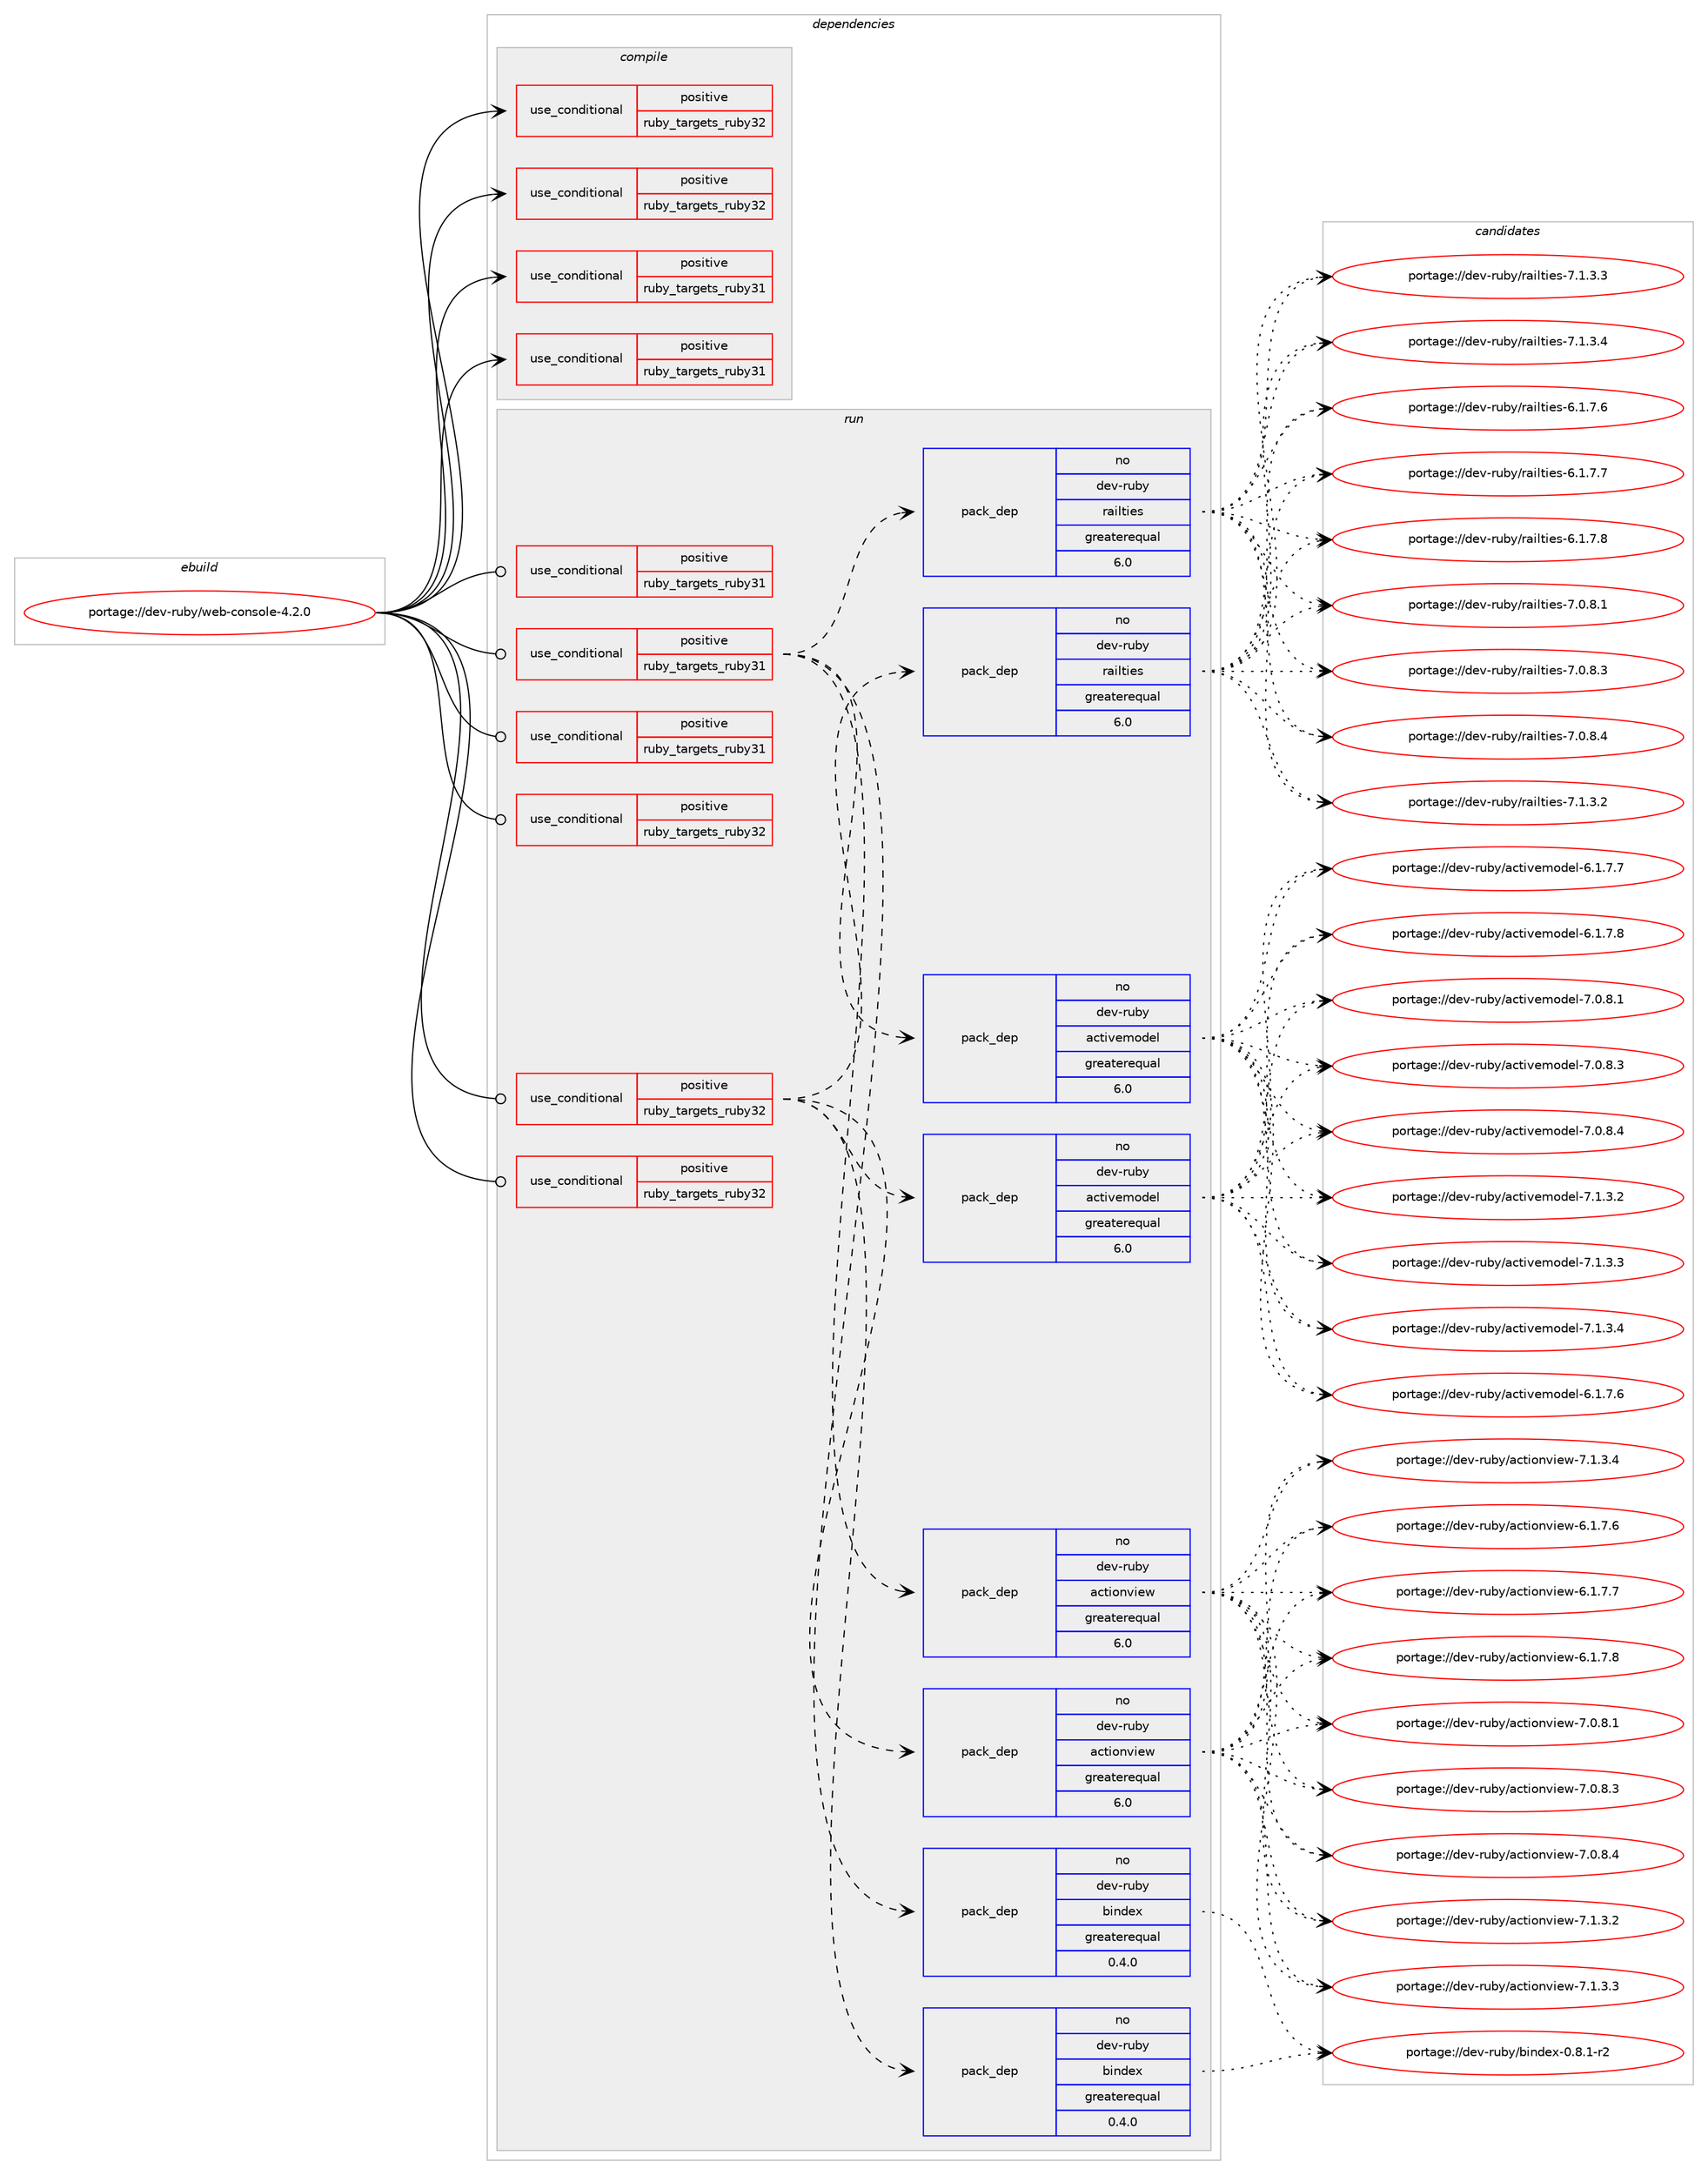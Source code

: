 digraph prolog {

# *************
# Graph options
# *************

newrank=true;
concentrate=true;
compound=true;
graph [rankdir=LR,fontname=Helvetica,fontsize=10,ranksep=1.5];#, ranksep=2.5, nodesep=0.2];
edge  [arrowhead=vee];
node  [fontname=Helvetica,fontsize=10];

# **********
# The ebuild
# **********

subgraph cluster_leftcol {
color=gray;
rank=same;
label=<<i>ebuild</i>>;
id [label="portage://dev-ruby/web-console-4.2.0", color=red, width=4, href="../dev-ruby/web-console-4.2.0.svg"];
}

# ****************
# The dependencies
# ****************

subgraph cluster_midcol {
color=gray;
label=<<i>dependencies</i>>;
subgraph cluster_compile {
fillcolor="#eeeeee";
style=filled;
label=<<i>compile</i>>;
subgraph cond57158 {
dependency106471 [label=<<TABLE BORDER="0" CELLBORDER="1" CELLSPACING="0" CELLPADDING="4"><TR><TD ROWSPAN="3" CELLPADDING="10">use_conditional</TD></TR><TR><TD>positive</TD></TR><TR><TD>ruby_targets_ruby31</TD></TR></TABLE>>, shape=none, color=red];
# *** BEGIN UNKNOWN DEPENDENCY TYPE (TODO) ***
# dependency106471 -> package_dependency(portage://dev-ruby/web-console-4.2.0,install,no,dev-lang,ruby,none,[,,],[slot(3.1)],[])
# *** END UNKNOWN DEPENDENCY TYPE (TODO) ***

}
id:e -> dependency106471:w [weight=20,style="solid",arrowhead="vee"];
subgraph cond57159 {
dependency106472 [label=<<TABLE BORDER="0" CELLBORDER="1" CELLSPACING="0" CELLPADDING="4"><TR><TD ROWSPAN="3" CELLPADDING="10">use_conditional</TD></TR><TR><TD>positive</TD></TR><TR><TD>ruby_targets_ruby31</TD></TR></TABLE>>, shape=none, color=red];
# *** BEGIN UNKNOWN DEPENDENCY TYPE (TODO) ***
# dependency106472 -> package_dependency(portage://dev-ruby/web-console-4.2.0,install,no,virtual,rubygems,none,[,,],[],[use(enable(ruby_targets_ruby31),negative)])
# *** END UNKNOWN DEPENDENCY TYPE (TODO) ***

}
id:e -> dependency106472:w [weight=20,style="solid",arrowhead="vee"];
subgraph cond57160 {
dependency106473 [label=<<TABLE BORDER="0" CELLBORDER="1" CELLSPACING="0" CELLPADDING="4"><TR><TD ROWSPAN="3" CELLPADDING="10">use_conditional</TD></TR><TR><TD>positive</TD></TR><TR><TD>ruby_targets_ruby32</TD></TR></TABLE>>, shape=none, color=red];
# *** BEGIN UNKNOWN DEPENDENCY TYPE (TODO) ***
# dependency106473 -> package_dependency(portage://dev-ruby/web-console-4.2.0,install,no,dev-lang,ruby,none,[,,],[slot(3.2)],[])
# *** END UNKNOWN DEPENDENCY TYPE (TODO) ***

}
id:e -> dependency106473:w [weight=20,style="solid",arrowhead="vee"];
subgraph cond57161 {
dependency106474 [label=<<TABLE BORDER="0" CELLBORDER="1" CELLSPACING="0" CELLPADDING="4"><TR><TD ROWSPAN="3" CELLPADDING="10">use_conditional</TD></TR><TR><TD>positive</TD></TR><TR><TD>ruby_targets_ruby32</TD></TR></TABLE>>, shape=none, color=red];
# *** BEGIN UNKNOWN DEPENDENCY TYPE (TODO) ***
# dependency106474 -> package_dependency(portage://dev-ruby/web-console-4.2.0,install,no,virtual,rubygems,none,[,,],[],[use(enable(ruby_targets_ruby32),negative)])
# *** END UNKNOWN DEPENDENCY TYPE (TODO) ***

}
id:e -> dependency106474:w [weight=20,style="solid",arrowhead="vee"];
}
subgraph cluster_compileandrun {
fillcolor="#eeeeee";
style=filled;
label=<<i>compile and run</i>>;
}
subgraph cluster_run {
fillcolor="#eeeeee";
style=filled;
label=<<i>run</i>>;
subgraph cond57162 {
dependency106475 [label=<<TABLE BORDER="0" CELLBORDER="1" CELLSPACING="0" CELLPADDING="4"><TR><TD ROWSPAN="3" CELLPADDING="10">use_conditional</TD></TR><TR><TD>positive</TD></TR><TR><TD>ruby_targets_ruby31</TD></TR></TABLE>>, shape=none, color=red];
# *** BEGIN UNKNOWN DEPENDENCY TYPE (TODO) ***
# dependency106475 -> package_dependency(portage://dev-ruby/web-console-4.2.0,run,no,dev-lang,ruby,none,[,,],[slot(3.1)],[])
# *** END UNKNOWN DEPENDENCY TYPE (TODO) ***

}
id:e -> dependency106475:w [weight=20,style="solid",arrowhead="odot"];
subgraph cond57163 {
dependency106476 [label=<<TABLE BORDER="0" CELLBORDER="1" CELLSPACING="0" CELLPADDING="4"><TR><TD ROWSPAN="3" CELLPADDING="10">use_conditional</TD></TR><TR><TD>positive</TD></TR><TR><TD>ruby_targets_ruby31</TD></TR></TABLE>>, shape=none, color=red];
subgraph pack47941 {
dependency106477 [label=<<TABLE BORDER="0" CELLBORDER="1" CELLSPACING="0" CELLPADDING="4" WIDTH="220"><TR><TD ROWSPAN="6" CELLPADDING="30">pack_dep</TD></TR><TR><TD WIDTH="110">no</TD></TR><TR><TD>dev-ruby</TD></TR><TR><TD>actionview</TD></TR><TR><TD>greaterequal</TD></TR><TR><TD>6.0</TD></TR></TABLE>>, shape=none, color=blue];
}
dependency106476:e -> dependency106477:w [weight=20,style="dashed",arrowhead="vee"];
subgraph pack47942 {
dependency106478 [label=<<TABLE BORDER="0" CELLBORDER="1" CELLSPACING="0" CELLPADDING="4" WIDTH="220"><TR><TD ROWSPAN="6" CELLPADDING="30">pack_dep</TD></TR><TR><TD WIDTH="110">no</TD></TR><TR><TD>dev-ruby</TD></TR><TR><TD>activemodel</TD></TR><TR><TD>greaterequal</TD></TR><TR><TD>6.0</TD></TR></TABLE>>, shape=none, color=blue];
}
dependency106476:e -> dependency106478:w [weight=20,style="dashed",arrowhead="vee"];
subgraph pack47943 {
dependency106479 [label=<<TABLE BORDER="0" CELLBORDER="1" CELLSPACING="0" CELLPADDING="4" WIDTH="220"><TR><TD ROWSPAN="6" CELLPADDING="30">pack_dep</TD></TR><TR><TD WIDTH="110">no</TD></TR><TR><TD>dev-ruby</TD></TR><TR><TD>bindex</TD></TR><TR><TD>greaterequal</TD></TR><TR><TD>0.4.0</TD></TR></TABLE>>, shape=none, color=blue];
}
dependency106476:e -> dependency106479:w [weight=20,style="dashed",arrowhead="vee"];
subgraph pack47944 {
dependency106480 [label=<<TABLE BORDER="0" CELLBORDER="1" CELLSPACING="0" CELLPADDING="4" WIDTH="220"><TR><TD ROWSPAN="6" CELLPADDING="30">pack_dep</TD></TR><TR><TD WIDTH="110">no</TD></TR><TR><TD>dev-ruby</TD></TR><TR><TD>railties</TD></TR><TR><TD>greaterequal</TD></TR><TR><TD>6.0</TD></TR></TABLE>>, shape=none, color=blue];
}
dependency106476:e -> dependency106480:w [weight=20,style="dashed",arrowhead="vee"];
}
id:e -> dependency106476:w [weight=20,style="solid",arrowhead="odot"];
subgraph cond57164 {
dependency106481 [label=<<TABLE BORDER="0" CELLBORDER="1" CELLSPACING="0" CELLPADDING="4"><TR><TD ROWSPAN="3" CELLPADDING="10">use_conditional</TD></TR><TR><TD>positive</TD></TR><TR><TD>ruby_targets_ruby31</TD></TR></TABLE>>, shape=none, color=red];
# *** BEGIN UNKNOWN DEPENDENCY TYPE (TODO) ***
# dependency106481 -> package_dependency(portage://dev-ruby/web-console-4.2.0,run,no,virtual,rubygems,none,[,,],[],[use(enable(ruby_targets_ruby31),negative)])
# *** END UNKNOWN DEPENDENCY TYPE (TODO) ***

}
id:e -> dependency106481:w [weight=20,style="solid",arrowhead="odot"];
subgraph cond57165 {
dependency106482 [label=<<TABLE BORDER="0" CELLBORDER="1" CELLSPACING="0" CELLPADDING="4"><TR><TD ROWSPAN="3" CELLPADDING="10">use_conditional</TD></TR><TR><TD>positive</TD></TR><TR><TD>ruby_targets_ruby32</TD></TR></TABLE>>, shape=none, color=red];
# *** BEGIN UNKNOWN DEPENDENCY TYPE (TODO) ***
# dependency106482 -> package_dependency(portage://dev-ruby/web-console-4.2.0,run,no,dev-lang,ruby,none,[,,],[slot(3.2)],[])
# *** END UNKNOWN DEPENDENCY TYPE (TODO) ***

}
id:e -> dependency106482:w [weight=20,style="solid",arrowhead="odot"];
subgraph cond57166 {
dependency106483 [label=<<TABLE BORDER="0" CELLBORDER="1" CELLSPACING="0" CELLPADDING="4"><TR><TD ROWSPAN="3" CELLPADDING="10">use_conditional</TD></TR><TR><TD>positive</TD></TR><TR><TD>ruby_targets_ruby32</TD></TR></TABLE>>, shape=none, color=red];
subgraph pack47945 {
dependency106484 [label=<<TABLE BORDER="0" CELLBORDER="1" CELLSPACING="0" CELLPADDING="4" WIDTH="220"><TR><TD ROWSPAN="6" CELLPADDING="30">pack_dep</TD></TR><TR><TD WIDTH="110">no</TD></TR><TR><TD>dev-ruby</TD></TR><TR><TD>actionview</TD></TR><TR><TD>greaterequal</TD></TR><TR><TD>6.0</TD></TR></TABLE>>, shape=none, color=blue];
}
dependency106483:e -> dependency106484:w [weight=20,style="dashed",arrowhead="vee"];
subgraph pack47946 {
dependency106485 [label=<<TABLE BORDER="0" CELLBORDER="1" CELLSPACING="0" CELLPADDING="4" WIDTH="220"><TR><TD ROWSPAN="6" CELLPADDING="30">pack_dep</TD></TR><TR><TD WIDTH="110">no</TD></TR><TR><TD>dev-ruby</TD></TR><TR><TD>activemodel</TD></TR><TR><TD>greaterequal</TD></TR><TR><TD>6.0</TD></TR></TABLE>>, shape=none, color=blue];
}
dependency106483:e -> dependency106485:w [weight=20,style="dashed",arrowhead="vee"];
subgraph pack47947 {
dependency106486 [label=<<TABLE BORDER="0" CELLBORDER="1" CELLSPACING="0" CELLPADDING="4" WIDTH="220"><TR><TD ROWSPAN="6" CELLPADDING="30">pack_dep</TD></TR><TR><TD WIDTH="110">no</TD></TR><TR><TD>dev-ruby</TD></TR><TR><TD>bindex</TD></TR><TR><TD>greaterequal</TD></TR><TR><TD>0.4.0</TD></TR></TABLE>>, shape=none, color=blue];
}
dependency106483:e -> dependency106486:w [weight=20,style="dashed",arrowhead="vee"];
subgraph pack47948 {
dependency106487 [label=<<TABLE BORDER="0" CELLBORDER="1" CELLSPACING="0" CELLPADDING="4" WIDTH="220"><TR><TD ROWSPAN="6" CELLPADDING="30">pack_dep</TD></TR><TR><TD WIDTH="110">no</TD></TR><TR><TD>dev-ruby</TD></TR><TR><TD>railties</TD></TR><TR><TD>greaterequal</TD></TR><TR><TD>6.0</TD></TR></TABLE>>, shape=none, color=blue];
}
dependency106483:e -> dependency106487:w [weight=20,style="dashed",arrowhead="vee"];
}
id:e -> dependency106483:w [weight=20,style="solid",arrowhead="odot"];
subgraph cond57167 {
dependency106488 [label=<<TABLE BORDER="0" CELLBORDER="1" CELLSPACING="0" CELLPADDING="4"><TR><TD ROWSPAN="3" CELLPADDING="10">use_conditional</TD></TR><TR><TD>positive</TD></TR><TR><TD>ruby_targets_ruby32</TD></TR></TABLE>>, shape=none, color=red];
# *** BEGIN UNKNOWN DEPENDENCY TYPE (TODO) ***
# dependency106488 -> package_dependency(portage://dev-ruby/web-console-4.2.0,run,no,virtual,rubygems,none,[,,],[],[use(enable(ruby_targets_ruby32),negative)])
# *** END UNKNOWN DEPENDENCY TYPE (TODO) ***

}
id:e -> dependency106488:w [weight=20,style="solid",arrowhead="odot"];
}
}

# **************
# The candidates
# **************

subgraph cluster_choices {
rank=same;
color=gray;
label=<<i>candidates</i>>;

subgraph choice47941 {
color=black;
nodesep=1;
choice10010111845114117981214797991161051111101181051011194554464946554654 [label="portage://dev-ruby/actionview-6.1.7.6", color=red, width=4,href="../dev-ruby/actionview-6.1.7.6.svg"];
choice10010111845114117981214797991161051111101181051011194554464946554655 [label="portage://dev-ruby/actionview-6.1.7.7", color=red, width=4,href="../dev-ruby/actionview-6.1.7.7.svg"];
choice10010111845114117981214797991161051111101181051011194554464946554656 [label="portage://dev-ruby/actionview-6.1.7.8", color=red, width=4,href="../dev-ruby/actionview-6.1.7.8.svg"];
choice10010111845114117981214797991161051111101181051011194555464846564649 [label="portage://dev-ruby/actionview-7.0.8.1", color=red, width=4,href="../dev-ruby/actionview-7.0.8.1.svg"];
choice10010111845114117981214797991161051111101181051011194555464846564651 [label="portage://dev-ruby/actionview-7.0.8.3", color=red, width=4,href="../dev-ruby/actionview-7.0.8.3.svg"];
choice10010111845114117981214797991161051111101181051011194555464846564652 [label="portage://dev-ruby/actionview-7.0.8.4", color=red, width=4,href="../dev-ruby/actionview-7.0.8.4.svg"];
choice10010111845114117981214797991161051111101181051011194555464946514650 [label="portage://dev-ruby/actionview-7.1.3.2", color=red, width=4,href="../dev-ruby/actionview-7.1.3.2.svg"];
choice10010111845114117981214797991161051111101181051011194555464946514651 [label="portage://dev-ruby/actionview-7.1.3.3", color=red, width=4,href="../dev-ruby/actionview-7.1.3.3.svg"];
choice10010111845114117981214797991161051111101181051011194555464946514652 [label="portage://dev-ruby/actionview-7.1.3.4", color=red, width=4,href="../dev-ruby/actionview-7.1.3.4.svg"];
dependency106477:e -> choice10010111845114117981214797991161051111101181051011194554464946554654:w [style=dotted,weight="100"];
dependency106477:e -> choice10010111845114117981214797991161051111101181051011194554464946554655:w [style=dotted,weight="100"];
dependency106477:e -> choice10010111845114117981214797991161051111101181051011194554464946554656:w [style=dotted,weight="100"];
dependency106477:e -> choice10010111845114117981214797991161051111101181051011194555464846564649:w [style=dotted,weight="100"];
dependency106477:e -> choice10010111845114117981214797991161051111101181051011194555464846564651:w [style=dotted,weight="100"];
dependency106477:e -> choice10010111845114117981214797991161051111101181051011194555464846564652:w [style=dotted,weight="100"];
dependency106477:e -> choice10010111845114117981214797991161051111101181051011194555464946514650:w [style=dotted,weight="100"];
dependency106477:e -> choice10010111845114117981214797991161051111101181051011194555464946514651:w [style=dotted,weight="100"];
dependency106477:e -> choice10010111845114117981214797991161051111101181051011194555464946514652:w [style=dotted,weight="100"];
}
subgraph choice47942 {
color=black;
nodesep=1;
choice10010111845114117981214797991161051181011091111001011084554464946554654 [label="portage://dev-ruby/activemodel-6.1.7.6", color=red, width=4,href="../dev-ruby/activemodel-6.1.7.6.svg"];
choice10010111845114117981214797991161051181011091111001011084554464946554655 [label="portage://dev-ruby/activemodel-6.1.7.7", color=red, width=4,href="../dev-ruby/activemodel-6.1.7.7.svg"];
choice10010111845114117981214797991161051181011091111001011084554464946554656 [label="portage://dev-ruby/activemodel-6.1.7.8", color=red, width=4,href="../dev-ruby/activemodel-6.1.7.8.svg"];
choice10010111845114117981214797991161051181011091111001011084555464846564649 [label="portage://dev-ruby/activemodel-7.0.8.1", color=red, width=4,href="../dev-ruby/activemodel-7.0.8.1.svg"];
choice10010111845114117981214797991161051181011091111001011084555464846564651 [label="portage://dev-ruby/activemodel-7.0.8.3", color=red, width=4,href="../dev-ruby/activemodel-7.0.8.3.svg"];
choice10010111845114117981214797991161051181011091111001011084555464846564652 [label="portage://dev-ruby/activemodel-7.0.8.4", color=red, width=4,href="../dev-ruby/activemodel-7.0.8.4.svg"];
choice10010111845114117981214797991161051181011091111001011084555464946514650 [label="portage://dev-ruby/activemodel-7.1.3.2", color=red, width=4,href="../dev-ruby/activemodel-7.1.3.2.svg"];
choice10010111845114117981214797991161051181011091111001011084555464946514651 [label="portage://dev-ruby/activemodel-7.1.3.3", color=red, width=4,href="../dev-ruby/activemodel-7.1.3.3.svg"];
choice10010111845114117981214797991161051181011091111001011084555464946514652 [label="portage://dev-ruby/activemodel-7.1.3.4", color=red, width=4,href="../dev-ruby/activemodel-7.1.3.4.svg"];
dependency106478:e -> choice10010111845114117981214797991161051181011091111001011084554464946554654:w [style=dotted,weight="100"];
dependency106478:e -> choice10010111845114117981214797991161051181011091111001011084554464946554655:w [style=dotted,weight="100"];
dependency106478:e -> choice10010111845114117981214797991161051181011091111001011084554464946554656:w [style=dotted,weight="100"];
dependency106478:e -> choice10010111845114117981214797991161051181011091111001011084555464846564649:w [style=dotted,weight="100"];
dependency106478:e -> choice10010111845114117981214797991161051181011091111001011084555464846564651:w [style=dotted,weight="100"];
dependency106478:e -> choice10010111845114117981214797991161051181011091111001011084555464846564652:w [style=dotted,weight="100"];
dependency106478:e -> choice10010111845114117981214797991161051181011091111001011084555464946514650:w [style=dotted,weight="100"];
dependency106478:e -> choice10010111845114117981214797991161051181011091111001011084555464946514651:w [style=dotted,weight="100"];
dependency106478:e -> choice10010111845114117981214797991161051181011091111001011084555464946514652:w [style=dotted,weight="100"];
}
subgraph choice47943 {
color=black;
nodesep=1;
choice100101118451141179812147981051101001011204548465646494511450 [label="portage://dev-ruby/bindex-0.8.1-r2", color=red, width=4,href="../dev-ruby/bindex-0.8.1-r2.svg"];
dependency106479:e -> choice100101118451141179812147981051101001011204548465646494511450:w [style=dotted,weight="100"];
}
subgraph choice47944 {
color=black;
nodesep=1;
choice100101118451141179812147114971051081161051011154554464946554654 [label="portage://dev-ruby/railties-6.1.7.6", color=red, width=4,href="../dev-ruby/railties-6.1.7.6.svg"];
choice100101118451141179812147114971051081161051011154554464946554655 [label="portage://dev-ruby/railties-6.1.7.7", color=red, width=4,href="../dev-ruby/railties-6.1.7.7.svg"];
choice100101118451141179812147114971051081161051011154554464946554656 [label="portage://dev-ruby/railties-6.1.7.8", color=red, width=4,href="../dev-ruby/railties-6.1.7.8.svg"];
choice100101118451141179812147114971051081161051011154555464846564649 [label="portage://dev-ruby/railties-7.0.8.1", color=red, width=4,href="../dev-ruby/railties-7.0.8.1.svg"];
choice100101118451141179812147114971051081161051011154555464846564651 [label="portage://dev-ruby/railties-7.0.8.3", color=red, width=4,href="../dev-ruby/railties-7.0.8.3.svg"];
choice100101118451141179812147114971051081161051011154555464846564652 [label="portage://dev-ruby/railties-7.0.8.4", color=red, width=4,href="../dev-ruby/railties-7.0.8.4.svg"];
choice100101118451141179812147114971051081161051011154555464946514650 [label="portage://dev-ruby/railties-7.1.3.2", color=red, width=4,href="../dev-ruby/railties-7.1.3.2.svg"];
choice100101118451141179812147114971051081161051011154555464946514651 [label="portage://dev-ruby/railties-7.1.3.3", color=red, width=4,href="../dev-ruby/railties-7.1.3.3.svg"];
choice100101118451141179812147114971051081161051011154555464946514652 [label="portage://dev-ruby/railties-7.1.3.4", color=red, width=4,href="../dev-ruby/railties-7.1.3.4.svg"];
dependency106480:e -> choice100101118451141179812147114971051081161051011154554464946554654:w [style=dotted,weight="100"];
dependency106480:e -> choice100101118451141179812147114971051081161051011154554464946554655:w [style=dotted,weight="100"];
dependency106480:e -> choice100101118451141179812147114971051081161051011154554464946554656:w [style=dotted,weight="100"];
dependency106480:e -> choice100101118451141179812147114971051081161051011154555464846564649:w [style=dotted,weight="100"];
dependency106480:e -> choice100101118451141179812147114971051081161051011154555464846564651:w [style=dotted,weight="100"];
dependency106480:e -> choice100101118451141179812147114971051081161051011154555464846564652:w [style=dotted,weight="100"];
dependency106480:e -> choice100101118451141179812147114971051081161051011154555464946514650:w [style=dotted,weight="100"];
dependency106480:e -> choice100101118451141179812147114971051081161051011154555464946514651:w [style=dotted,weight="100"];
dependency106480:e -> choice100101118451141179812147114971051081161051011154555464946514652:w [style=dotted,weight="100"];
}
subgraph choice47945 {
color=black;
nodesep=1;
choice10010111845114117981214797991161051111101181051011194554464946554654 [label="portage://dev-ruby/actionview-6.1.7.6", color=red, width=4,href="../dev-ruby/actionview-6.1.7.6.svg"];
choice10010111845114117981214797991161051111101181051011194554464946554655 [label="portage://dev-ruby/actionview-6.1.7.7", color=red, width=4,href="../dev-ruby/actionview-6.1.7.7.svg"];
choice10010111845114117981214797991161051111101181051011194554464946554656 [label="portage://dev-ruby/actionview-6.1.7.8", color=red, width=4,href="../dev-ruby/actionview-6.1.7.8.svg"];
choice10010111845114117981214797991161051111101181051011194555464846564649 [label="portage://dev-ruby/actionview-7.0.8.1", color=red, width=4,href="../dev-ruby/actionview-7.0.8.1.svg"];
choice10010111845114117981214797991161051111101181051011194555464846564651 [label="portage://dev-ruby/actionview-7.0.8.3", color=red, width=4,href="../dev-ruby/actionview-7.0.8.3.svg"];
choice10010111845114117981214797991161051111101181051011194555464846564652 [label="portage://dev-ruby/actionview-7.0.8.4", color=red, width=4,href="../dev-ruby/actionview-7.0.8.4.svg"];
choice10010111845114117981214797991161051111101181051011194555464946514650 [label="portage://dev-ruby/actionview-7.1.3.2", color=red, width=4,href="../dev-ruby/actionview-7.1.3.2.svg"];
choice10010111845114117981214797991161051111101181051011194555464946514651 [label="portage://dev-ruby/actionview-7.1.3.3", color=red, width=4,href="../dev-ruby/actionview-7.1.3.3.svg"];
choice10010111845114117981214797991161051111101181051011194555464946514652 [label="portage://dev-ruby/actionview-7.1.3.4", color=red, width=4,href="../dev-ruby/actionview-7.1.3.4.svg"];
dependency106484:e -> choice10010111845114117981214797991161051111101181051011194554464946554654:w [style=dotted,weight="100"];
dependency106484:e -> choice10010111845114117981214797991161051111101181051011194554464946554655:w [style=dotted,weight="100"];
dependency106484:e -> choice10010111845114117981214797991161051111101181051011194554464946554656:w [style=dotted,weight="100"];
dependency106484:e -> choice10010111845114117981214797991161051111101181051011194555464846564649:w [style=dotted,weight="100"];
dependency106484:e -> choice10010111845114117981214797991161051111101181051011194555464846564651:w [style=dotted,weight="100"];
dependency106484:e -> choice10010111845114117981214797991161051111101181051011194555464846564652:w [style=dotted,weight="100"];
dependency106484:e -> choice10010111845114117981214797991161051111101181051011194555464946514650:w [style=dotted,weight="100"];
dependency106484:e -> choice10010111845114117981214797991161051111101181051011194555464946514651:w [style=dotted,weight="100"];
dependency106484:e -> choice10010111845114117981214797991161051111101181051011194555464946514652:w [style=dotted,weight="100"];
}
subgraph choice47946 {
color=black;
nodesep=1;
choice10010111845114117981214797991161051181011091111001011084554464946554654 [label="portage://dev-ruby/activemodel-6.1.7.6", color=red, width=4,href="../dev-ruby/activemodel-6.1.7.6.svg"];
choice10010111845114117981214797991161051181011091111001011084554464946554655 [label="portage://dev-ruby/activemodel-6.1.7.7", color=red, width=4,href="../dev-ruby/activemodel-6.1.7.7.svg"];
choice10010111845114117981214797991161051181011091111001011084554464946554656 [label="portage://dev-ruby/activemodel-6.1.7.8", color=red, width=4,href="../dev-ruby/activemodel-6.1.7.8.svg"];
choice10010111845114117981214797991161051181011091111001011084555464846564649 [label="portage://dev-ruby/activemodel-7.0.8.1", color=red, width=4,href="../dev-ruby/activemodel-7.0.8.1.svg"];
choice10010111845114117981214797991161051181011091111001011084555464846564651 [label="portage://dev-ruby/activemodel-7.0.8.3", color=red, width=4,href="../dev-ruby/activemodel-7.0.8.3.svg"];
choice10010111845114117981214797991161051181011091111001011084555464846564652 [label="portage://dev-ruby/activemodel-7.0.8.4", color=red, width=4,href="../dev-ruby/activemodel-7.0.8.4.svg"];
choice10010111845114117981214797991161051181011091111001011084555464946514650 [label="portage://dev-ruby/activemodel-7.1.3.2", color=red, width=4,href="../dev-ruby/activemodel-7.1.3.2.svg"];
choice10010111845114117981214797991161051181011091111001011084555464946514651 [label="portage://dev-ruby/activemodel-7.1.3.3", color=red, width=4,href="../dev-ruby/activemodel-7.1.3.3.svg"];
choice10010111845114117981214797991161051181011091111001011084555464946514652 [label="portage://dev-ruby/activemodel-7.1.3.4", color=red, width=4,href="../dev-ruby/activemodel-7.1.3.4.svg"];
dependency106485:e -> choice10010111845114117981214797991161051181011091111001011084554464946554654:w [style=dotted,weight="100"];
dependency106485:e -> choice10010111845114117981214797991161051181011091111001011084554464946554655:w [style=dotted,weight="100"];
dependency106485:e -> choice10010111845114117981214797991161051181011091111001011084554464946554656:w [style=dotted,weight="100"];
dependency106485:e -> choice10010111845114117981214797991161051181011091111001011084555464846564649:w [style=dotted,weight="100"];
dependency106485:e -> choice10010111845114117981214797991161051181011091111001011084555464846564651:w [style=dotted,weight="100"];
dependency106485:e -> choice10010111845114117981214797991161051181011091111001011084555464846564652:w [style=dotted,weight="100"];
dependency106485:e -> choice10010111845114117981214797991161051181011091111001011084555464946514650:w [style=dotted,weight="100"];
dependency106485:e -> choice10010111845114117981214797991161051181011091111001011084555464946514651:w [style=dotted,weight="100"];
dependency106485:e -> choice10010111845114117981214797991161051181011091111001011084555464946514652:w [style=dotted,weight="100"];
}
subgraph choice47947 {
color=black;
nodesep=1;
choice100101118451141179812147981051101001011204548465646494511450 [label="portage://dev-ruby/bindex-0.8.1-r2", color=red, width=4,href="../dev-ruby/bindex-0.8.1-r2.svg"];
dependency106486:e -> choice100101118451141179812147981051101001011204548465646494511450:w [style=dotted,weight="100"];
}
subgraph choice47948 {
color=black;
nodesep=1;
choice100101118451141179812147114971051081161051011154554464946554654 [label="portage://dev-ruby/railties-6.1.7.6", color=red, width=4,href="../dev-ruby/railties-6.1.7.6.svg"];
choice100101118451141179812147114971051081161051011154554464946554655 [label="portage://dev-ruby/railties-6.1.7.7", color=red, width=4,href="../dev-ruby/railties-6.1.7.7.svg"];
choice100101118451141179812147114971051081161051011154554464946554656 [label="portage://dev-ruby/railties-6.1.7.8", color=red, width=4,href="../dev-ruby/railties-6.1.7.8.svg"];
choice100101118451141179812147114971051081161051011154555464846564649 [label="portage://dev-ruby/railties-7.0.8.1", color=red, width=4,href="../dev-ruby/railties-7.0.8.1.svg"];
choice100101118451141179812147114971051081161051011154555464846564651 [label="portage://dev-ruby/railties-7.0.8.3", color=red, width=4,href="../dev-ruby/railties-7.0.8.3.svg"];
choice100101118451141179812147114971051081161051011154555464846564652 [label="portage://dev-ruby/railties-7.0.8.4", color=red, width=4,href="../dev-ruby/railties-7.0.8.4.svg"];
choice100101118451141179812147114971051081161051011154555464946514650 [label="portage://dev-ruby/railties-7.1.3.2", color=red, width=4,href="../dev-ruby/railties-7.1.3.2.svg"];
choice100101118451141179812147114971051081161051011154555464946514651 [label="portage://dev-ruby/railties-7.1.3.3", color=red, width=4,href="../dev-ruby/railties-7.1.3.3.svg"];
choice100101118451141179812147114971051081161051011154555464946514652 [label="portage://dev-ruby/railties-7.1.3.4", color=red, width=4,href="../dev-ruby/railties-7.1.3.4.svg"];
dependency106487:e -> choice100101118451141179812147114971051081161051011154554464946554654:w [style=dotted,weight="100"];
dependency106487:e -> choice100101118451141179812147114971051081161051011154554464946554655:w [style=dotted,weight="100"];
dependency106487:e -> choice100101118451141179812147114971051081161051011154554464946554656:w [style=dotted,weight="100"];
dependency106487:e -> choice100101118451141179812147114971051081161051011154555464846564649:w [style=dotted,weight="100"];
dependency106487:e -> choice100101118451141179812147114971051081161051011154555464846564651:w [style=dotted,weight="100"];
dependency106487:e -> choice100101118451141179812147114971051081161051011154555464846564652:w [style=dotted,weight="100"];
dependency106487:e -> choice100101118451141179812147114971051081161051011154555464946514650:w [style=dotted,weight="100"];
dependency106487:e -> choice100101118451141179812147114971051081161051011154555464946514651:w [style=dotted,weight="100"];
dependency106487:e -> choice100101118451141179812147114971051081161051011154555464946514652:w [style=dotted,weight="100"];
}
}

}
